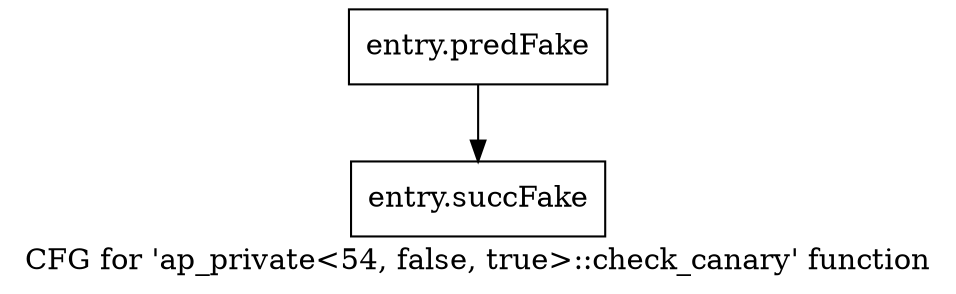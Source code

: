 digraph "CFG for 'ap_private\<54, false, true\>::check_canary' function" {
	label="CFG for 'ap_private\<54, false, true\>::check_canary' function";

	Node0x3d982b0 [shape=record,filename="",linenumber="",label="{entry.predFake}"];
	Node0x3d982b0 -> Node0x3ec4c00[ callList="" memoryops="" filename="/tools/Xilinx/Vitis_HLS/2022.1/include/etc/ap_private.h" execusionnum="0"];
	Node0x3ec4c00 [shape=record,filename="/tools/Xilinx/Vitis_HLS/2022.1/include/etc/ap_private.h",linenumber="1430",label="{entry.succFake}"];
}
